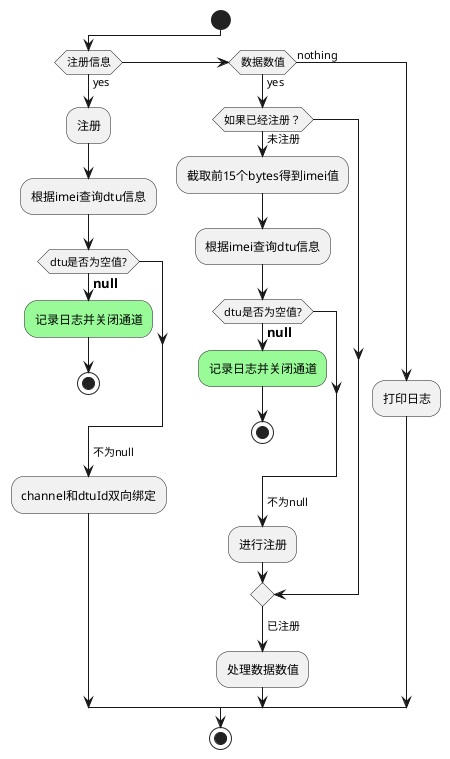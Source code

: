 @startuml
start
if (注册信息) then (yes)
  :注册;
  :根据imei查询dtu信息;
      if (dtu是否为空值?) then (==null)
        #palegreen:记录日志并关闭通道;
        stop
      endif
      ->不为null;
      :channel和dtuId双向绑定;
elseif (数据数值) then (yes)
     if (如果已经注册？) then (未注册)
            :截取前15个bytes得到imei值;
            :根据imei查询dtu信息;
                  if (dtu是否为空值?) then (==null)
                    #palegreen:记录日志并关闭通道;
                    stop
                  endif
                  ->不为null;
                  :进行注册;
    endif
          ->已注册;
          :处理数据数值;
else (nothing)
  :打印日志;
endif
stop
@enduml
